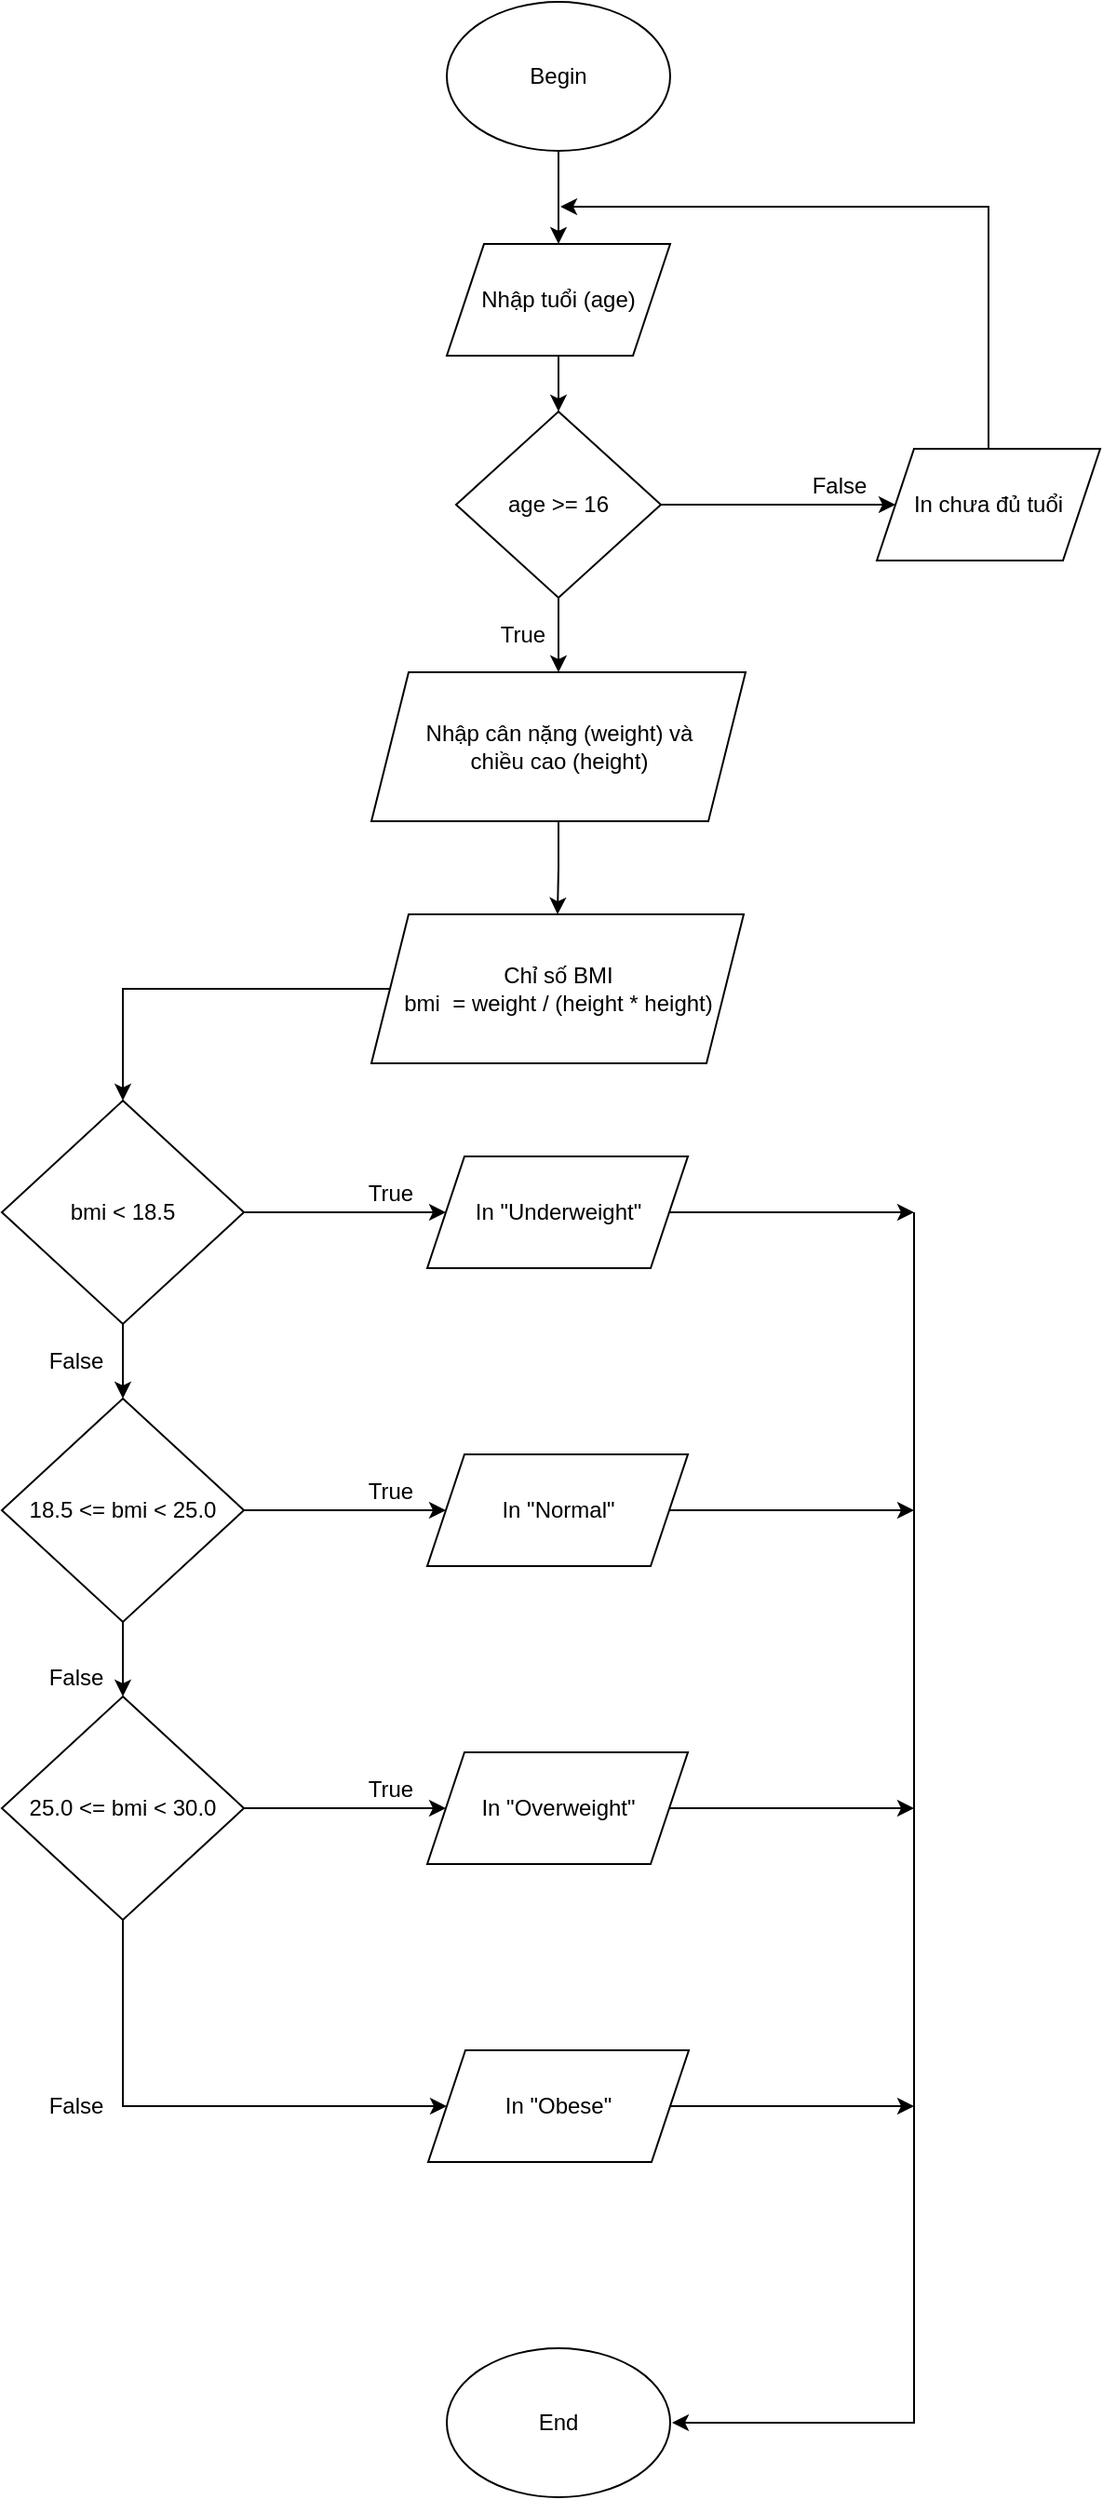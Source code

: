 <mxfile version="15.2.7" type="github">
  <diagram id="C5RBs43oDa-KdzZeNtuy" name="Page-1">
    <mxGraphModel dx="868" dy="460" grid="1" gridSize="10" guides="1" tooltips="1" connect="1" arrows="1" fold="1" page="1" pageScale="1" pageWidth="1169" pageHeight="1654" math="0" shadow="0">
      <root>
        <mxCell id="WIyWlLk6GJQsqaUBKTNV-0" />
        <mxCell id="WIyWlLk6GJQsqaUBKTNV-1" parent="WIyWlLk6GJQsqaUBKTNV-0" />
        <mxCell id="LuQ_SsqMpc5qst0Bav_3-2" style="edgeStyle=orthogonalEdgeStyle;rounded=0;orthogonalLoop=1;jettySize=auto;html=1;entryX=0.5;entryY=0;entryDx=0;entryDy=0;" edge="1" parent="WIyWlLk6GJQsqaUBKTNV-1" source="LuQ_SsqMpc5qst0Bav_3-0" target="LuQ_SsqMpc5qst0Bav_3-1">
          <mxGeometry relative="1" as="geometry" />
        </mxCell>
        <mxCell id="LuQ_SsqMpc5qst0Bav_3-0" value="Begin" style="ellipse;whiteSpace=wrap;html=1;" vertex="1" parent="WIyWlLk6GJQsqaUBKTNV-1">
          <mxGeometry x="349" width="120" height="80" as="geometry" />
        </mxCell>
        <mxCell id="LuQ_SsqMpc5qst0Bav_3-4" style="edgeStyle=orthogonalEdgeStyle;rounded=0;orthogonalLoop=1;jettySize=auto;html=1;entryX=0.5;entryY=0;entryDx=0;entryDy=0;" edge="1" parent="WIyWlLk6GJQsqaUBKTNV-1" source="LuQ_SsqMpc5qst0Bav_3-1" target="LuQ_SsqMpc5qst0Bav_3-3">
          <mxGeometry relative="1" as="geometry" />
        </mxCell>
        <mxCell id="LuQ_SsqMpc5qst0Bav_3-1" value="Nhập tuổi (age)" style="shape=parallelogram;perimeter=parallelogramPerimeter;whiteSpace=wrap;html=1;fixedSize=1;" vertex="1" parent="WIyWlLk6GJQsqaUBKTNV-1">
          <mxGeometry x="349" y="130" width="120" height="60" as="geometry" />
        </mxCell>
        <mxCell id="LuQ_SsqMpc5qst0Bav_3-6" style="edgeStyle=orthogonalEdgeStyle;rounded=0;orthogonalLoop=1;jettySize=auto;html=1;entryX=0.5;entryY=0;entryDx=0;entryDy=0;" edge="1" parent="WIyWlLk6GJQsqaUBKTNV-1" source="LuQ_SsqMpc5qst0Bav_3-3" target="LuQ_SsqMpc5qst0Bav_3-5">
          <mxGeometry relative="1" as="geometry" />
        </mxCell>
        <mxCell id="LuQ_SsqMpc5qst0Bav_3-18" style="edgeStyle=orthogonalEdgeStyle;rounded=0;orthogonalLoop=1;jettySize=auto;html=1;entryX=0;entryY=0.5;entryDx=0;entryDy=0;" edge="1" parent="WIyWlLk6GJQsqaUBKTNV-1" source="LuQ_SsqMpc5qst0Bav_3-3" target="LuQ_SsqMpc5qst0Bav_3-8">
          <mxGeometry relative="1" as="geometry">
            <mxPoint x="510" y="340" as="targetPoint" />
          </mxGeometry>
        </mxCell>
        <mxCell id="LuQ_SsqMpc5qst0Bav_3-3" value="age &amp;gt;= 16" style="rhombus;whiteSpace=wrap;html=1;" vertex="1" parent="WIyWlLk6GJQsqaUBKTNV-1">
          <mxGeometry x="354" y="220" width="110" height="100" as="geometry" />
        </mxCell>
        <mxCell id="LuQ_SsqMpc5qst0Bav_3-13" style="edgeStyle=orthogonalEdgeStyle;rounded=0;orthogonalLoop=1;jettySize=auto;html=1;" edge="1" parent="WIyWlLk6GJQsqaUBKTNV-1" source="LuQ_SsqMpc5qst0Bav_3-5" target="LuQ_SsqMpc5qst0Bav_3-12">
          <mxGeometry relative="1" as="geometry" />
        </mxCell>
        <mxCell id="LuQ_SsqMpc5qst0Bav_3-5" value="Nhập cân nặng (weight) và &lt;br&gt;chiều cao (height)" style="shape=parallelogram;perimeter=parallelogramPerimeter;whiteSpace=wrap;html=1;fixedSize=1;" vertex="1" parent="WIyWlLk6GJQsqaUBKTNV-1">
          <mxGeometry x="308.5" y="360" width="201" height="80" as="geometry" />
        </mxCell>
        <mxCell id="LuQ_SsqMpc5qst0Bav_3-7" value="True" style="text;html=1;strokeColor=none;fillColor=none;align=center;verticalAlign=middle;whiteSpace=wrap;rounded=0;" vertex="1" parent="WIyWlLk6GJQsqaUBKTNV-1">
          <mxGeometry x="370" y="330" width="40" height="20" as="geometry" />
        </mxCell>
        <mxCell id="LuQ_SsqMpc5qst0Bav_3-26" style="edgeStyle=orthogonalEdgeStyle;rounded=0;orthogonalLoop=1;jettySize=auto;html=1;" edge="1" parent="WIyWlLk6GJQsqaUBKTNV-1" source="LuQ_SsqMpc5qst0Bav_3-8">
          <mxGeometry relative="1" as="geometry">
            <mxPoint x="410" y="110" as="targetPoint" />
            <Array as="points">
              <mxPoint x="640" y="110" />
            </Array>
          </mxGeometry>
        </mxCell>
        <mxCell id="LuQ_SsqMpc5qst0Bav_3-8" value="In chưa đủ tuổi" style="shape=parallelogram;perimeter=parallelogramPerimeter;whiteSpace=wrap;html=1;fixedSize=1;" vertex="1" parent="WIyWlLk6GJQsqaUBKTNV-1">
          <mxGeometry x="580" y="240" width="120" height="60" as="geometry" />
        </mxCell>
        <mxCell id="LuQ_SsqMpc5qst0Bav_3-10" value="False" style="text;html=1;strokeColor=none;fillColor=none;align=center;verticalAlign=middle;whiteSpace=wrap;rounded=0;" vertex="1" parent="WIyWlLk6GJQsqaUBKTNV-1">
          <mxGeometry x="540" y="250" width="40" height="20" as="geometry" />
        </mxCell>
        <mxCell id="LuQ_SsqMpc5qst0Bav_3-15" style="edgeStyle=orthogonalEdgeStyle;rounded=0;orthogonalLoop=1;jettySize=auto;html=1;" edge="1" parent="WIyWlLk6GJQsqaUBKTNV-1" source="LuQ_SsqMpc5qst0Bav_3-12" target="LuQ_SsqMpc5qst0Bav_3-14">
          <mxGeometry relative="1" as="geometry" />
        </mxCell>
        <mxCell id="LuQ_SsqMpc5qst0Bav_3-12" value="Chỉ số BMI&lt;br&gt;bmi&amp;nbsp; = weight / (height * height)" style="shape=parallelogram;perimeter=parallelogramPerimeter;whiteSpace=wrap;html=1;fixedSize=1;" vertex="1" parent="WIyWlLk6GJQsqaUBKTNV-1">
          <mxGeometry x="308.5" y="490" width="200" height="80" as="geometry" />
        </mxCell>
        <mxCell id="LuQ_SsqMpc5qst0Bav_3-17" value="" style="edgeStyle=orthogonalEdgeStyle;rounded=0;orthogonalLoop=1;jettySize=auto;html=1;" edge="1" parent="WIyWlLk6GJQsqaUBKTNV-1" source="LuQ_SsqMpc5qst0Bav_3-14" target="LuQ_SsqMpc5qst0Bav_3-16">
          <mxGeometry relative="1" as="geometry" />
        </mxCell>
        <mxCell id="LuQ_SsqMpc5qst0Bav_3-22" style="edgeStyle=orthogonalEdgeStyle;rounded=0;orthogonalLoop=1;jettySize=auto;html=1;entryX=0.5;entryY=0;entryDx=0;entryDy=0;" edge="1" parent="WIyWlLk6GJQsqaUBKTNV-1" source="LuQ_SsqMpc5qst0Bav_3-14" target="LuQ_SsqMpc5qst0Bav_3-21">
          <mxGeometry relative="1" as="geometry" />
        </mxCell>
        <mxCell id="LuQ_SsqMpc5qst0Bav_3-14" value="bmi &amp;lt; 18.5" style="rhombus;whiteSpace=wrap;html=1;" vertex="1" parent="WIyWlLk6GJQsqaUBKTNV-1">
          <mxGeometry x="110" y="590" width="130" height="120" as="geometry" />
        </mxCell>
        <mxCell id="LuQ_SsqMpc5qst0Bav_3-39" style="edgeStyle=orthogonalEdgeStyle;rounded=0;orthogonalLoop=1;jettySize=auto;html=1;" edge="1" parent="WIyWlLk6GJQsqaUBKTNV-1" source="LuQ_SsqMpc5qst0Bav_3-16">
          <mxGeometry relative="1" as="geometry">
            <mxPoint x="600" y="650" as="targetPoint" />
          </mxGeometry>
        </mxCell>
        <mxCell id="LuQ_SsqMpc5qst0Bav_3-16" value="In &quot;Underweight&quot;" style="shape=parallelogram;perimeter=parallelogramPerimeter;whiteSpace=wrap;html=1;fixedSize=1;" vertex="1" parent="WIyWlLk6GJQsqaUBKTNV-1">
          <mxGeometry x="338.5" y="620" width="140" height="60" as="geometry" />
        </mxCell>
        <mxCell id="LuQ_SsqMpc5qst0Bav_3-27" style="edgeStyle=orthogonalEdgeStyle;rounded=0;orthogonalLoop=1;jettySize=auto;html=1;entryX=0.5;entryY=0;entryDx=0;entryDy=0;" edge="1" parent="WIyWlLk6GJQsqaUBKTNV-1" source="LuQ_SsqMpc5qst0Bav_3-21" target="LuQ_SsqMpc5qst0Bav_3-23">
          <mxGeometry relative="1" as="geometry" />
        </mxCell>
        <mxCell id="LuQ_SsqMpc5qst0Bav_3-33" style="edgeStyle=orthogonalEdgeStyle;rounded=0;orthogonalLoop=1;jettySize=auto;html=1;entryX=0;entryY=0.5;entryDx=0;entryDy=0;" edge="1" parent="WIyWlLk6GJQsqaUBKTNV-1" source="LuQ_SsqMpc5qst0Bav_3-21" target="LuQ_SsqMpc5qst0Bav_3-30">
          <mxGeometry relative="1" as="geometry" />
        </mxCell>
        <mxCell id="LuQ_SsqMpc5qst0Bav_3-21" value="18.5 &amp;lt;= bmi &amp;lt; 25.0" style="rhombus;whiteSpace=wrap;html=1;" vertex="1" parent="WIyWlLk6GJQsqaUBKTNV-1">
          <mxGeometry x="110" y="750" width="130" height="120" as="geometry" />
        </mxCell>
        <mxCell id="LuQ_SsqMpc5qst0Bav_3-34" style="edgeStyle=orthogonalEdgeStyle;rounded=0;orthogonalLoop=1;jettySize=auto;html=1;" edge="1" parent="WIyWlLk6GJQsqaUBKTNV-1" source="LuQ_SsqMpc5qst0Bav_3-23" target="LuQ_SsqMpc5qst0Bav_3-31">
          <mxGeometry relative="1" as="geometry" />
        </mxCell>
        <mxCell id="LuQ_SsqMpc5qst0Bav_3-42" style="edgeStyle=orthogonalEdgeStyle;rounded=0;orthogonalLoop=1;jettySize=auto;html=1;entryX=0;entryY=0.5;entryDx=0;entryDy=0;" edge="1" parent="WIyWlLk6GJQsqaUBKTNV-1" source="LuQ_SsqMpc5qst0Bav_3-23" target="LuQ_SsqMpc5qst0Bav_3-32">
          <mxGeometry relative="1" as="geometry">
            <Array as="points">
              <mxPoint x="175" y="1130" />
            </Array>
          </mxGeometry>
        </mxCell>
        <mxCell id="LuQ_SsqMpc5qst0Bav_3-23" value="25.0 &amp;lt;= bmi &amp;lt; 30.0" style="rhombus;whiteSpace=wrap;html=1;" vertex="1" parent="WIyWlLk6GJQsqaUBKTNV-1">
          <mxGeometry x="110" y="910" width="130" height="120" as="geometry" />
        </mxCell>
        <mxCell id="LuQ_SsqMpc5qst0Bav_3-36" style="edgeStyle=orthogonalEdgeStyle;rounded=0;orthogonalLoop=1;jettySize=auto;html=1;" edge="1" parent="WIyWlLk6GJQsqaUBKTNV-1" source="LuQ_SsqMpc5qst0Bav_3-30">
          <mxGeometry relative="1" as="geometry">
            <mxPoint x="600" y="810" as="targetPoint" />
          </mxGeometry>
        </mxCell>
        <mxCell id="LuQ_SsqMpc5qst0Bav_3-30" value="In &quot;Normal&quot;" style="shape=parallelogram;perimeter=parallelogramPerimeter;whiteSpace=wrap;html=1;fixedSize=1;" vertex="1" parent="WIyWlLk6GJQsqaUBKTNV-1">
          <mxGeometry x="338.5" y="780" width="140" height="60" as="geometry" />
        </mxCell>
        <mxCell id="LuQ_SsqMpc5qst0Bav_3-37" style="edgeStyle=orthogonalEdgeStyle;rounded=0;orthogonalLoop=1;jettySize=auto;html=1;" edge="1" parent="WIyWlLk6GJQsqaUBKTNV-1" source="LuQ_SsqMpc5qst0Bav_3-31">
          <mxGeometry relative="1" as="geometry">
            <mxPoint x="600" y="970" as="targetPoint" />
          </mxGeometry>
        </mxCell>
        <mxCell id="LuQ_SsqMpc5qst0Bav_3-31" value="In &quot;Overweight&quot;" style="shape=parallelogram;perimeter=parallelogramPerimeter;whiteSpace=wrap;html=1;fixedSize=1;" vertex="1" parent="WIyWlLk6GJQsqaUBKTNV-1">
          <mxGeometry x="338.5" y="940" width="140" height="60" as="geometry" />
        </mxCell>
        <mxCell id="LuQ_SsqMpc5qst0Bav_3-38" style="edgeStyle=orthogonalEdgeStyle;rounded=0;orthogonalLoop=1;jettySize=auto;html=1;" edge="1" parent="WIyWlLk6GJQsqaUBKTNV-1" source="LuQ_SsqMpc5qst0Bav_3-32">
          <mxGeometry relative="1" as="geometry">
            <mxPoint x="600" y="1130" as="targetPoint" />
          </mxGeometry>
        </mxCell>
        <mxCell id="LuQ_SsqMpc5qst0Bav_3-32" value="In &quot;Obese&quot;" style="shape=parallelogram;perimeter=parallelogramPerimeter;whiteSpace=wrap;html=1;fixedSize=1;" vertex="1" parent="WIyWlLk6GJQsqaUBKTNV-1">
          <mxGeometry x="339" y="1100" width="140" height="60" as="geometry" />
        </mxCell>
        <mxCell id="LuQ_SsqMpc5qst0Bav_3-40" value="" style="endArrow=classic;html=1;rounded=0;" edge="1" parent="WIyWlLk6GJQsqaUBKTNV-1">
          <mxGeometry width="50" height="50" relative="1" as="geometry">
            <mxPoint x="600" y="650" as="sourcePoint" />
            <mxPoint x="470" y="1300" as="targetPoint" />
            <Array as="points">
              <mxPoint x="600" y="1300" />
            </Array>
          </mxGeometry>
        </mxCell>
        <mxCell id="LuQ_SsqMpc5qst0Bav_3-41" value="End" style="ellipse;whiteSpace=wrap;html=1;" vertex="1" parent="WIyWlLk6GJQsqaUBKTNV-1">
          <mxGeometry x="349" y="1260" width="120" height="80" as="geometry" />
        </mxCell>
        <mxCell id="LuQ_SsqMpc5qst0Bav_3-43" value="False" style="text;html=1;strokeColor=none;fillColor=none;align=center;verticalAlign=middle;whiteSpace=wrap;rounded=0;" vertex="1" parent="WIyWlLk6GJQsqaUBKTNV-1">
          <mxGeometry x="130" y="720" width="40" height="20" as="geometry" />
        </mxCell>
        <mxCell id="LuQ_SsqMpc5qst0Bav_3-44" value="False" style="text;html=1;strokeColor=none;fillColor=none;align=center;verticalAlign=middle;whiteSpace=wrap;rounded=0;" vertex="1" parent="WIyWlLk6GJQsqaUBKTNV-1">
          <mxGeometry x="130" y="890" width="40" height="20" as="geometry" />
        </mxCell>
        <mxCell id="LuQ_SsqMpc5qst0Bav_3-45" value="False" style="text;html=1;strokeColor=none;fillColor=none;align=center;verticalAlign=middle;whiteSpace=wrap;rounded=0;" vertex="1" parent="WIyWlLk6GJQsqaUBKTNV-1">
          <mxGeometry x="130" y="1120" width="40" height="20" as="geometry" />
        </mxCell>
        <mxCell id="LuQ_SsqMpc5qst0Bav_3-46" value="True" style="text;html=1;strokeColor=none;fillColor=none;align=center;verticalAlign=middle;whiteSpace=wrap;rounded=0;" vertex="1" parent="WIyWlLk6GJQsqaUBKTNV-1">
          <mxGeometry x="299" y="950" width="40" height="20" as="geometry" />
        </mxCell>
        <mxCell id="LuQ_SsqMpc5qst0Bav_3-47" value="True" style="text;html=1;strokeColor=none;fillColor=none;align=center;verticalAlign=middle;whiteSpace=wrap;rounded=0;" vertex="1" parent="WIyWlLk6GJQsqaUBKTNV-1">
          <mxGeometry x="299" y="790" width="40" height="20" as="geometry" />
        </mxCell>
        <mxCell id="LuQ_SsqMpc5qst0Bav_3-48" value="True" style="text;html=1;strokeColor=none;fillColor=none;align=center;verticalAlign=middle;whiteSpace=wrap;rounded=0;" vertex="1" parent="WIyWlLk6GJQsqaUBKTNV-1">
          <mxGeometry x="299" y="630" width="40" height="20" as="geometry" />
        </mxCell>
      </root>
    </mxGraphModel>
  </diagram>
</mxfile>
